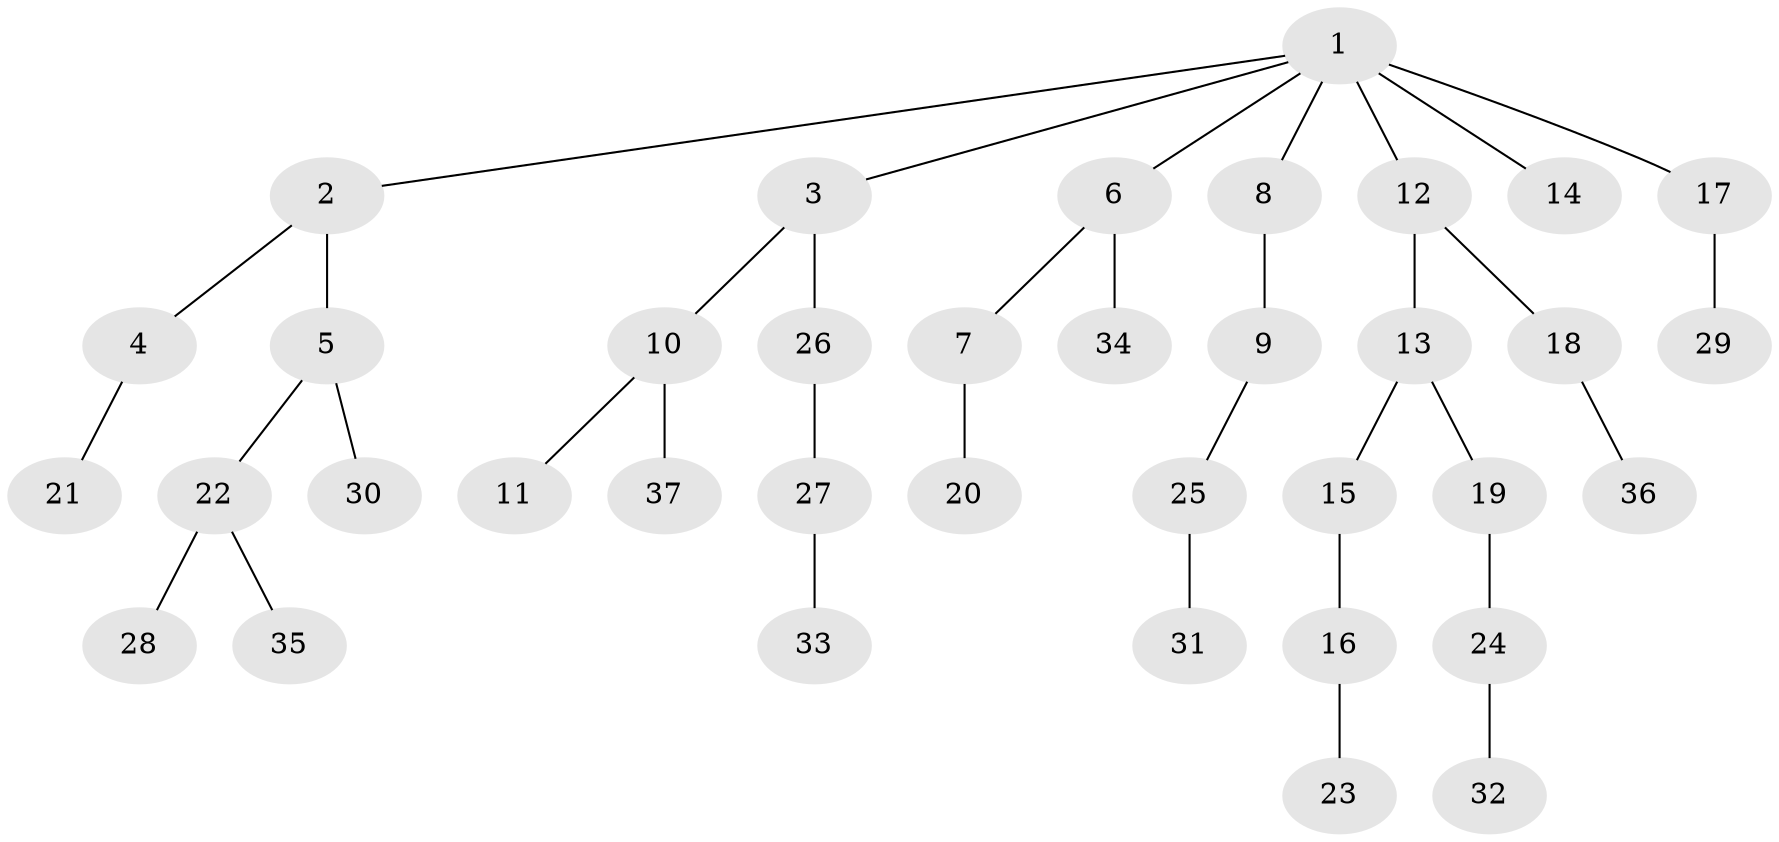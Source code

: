 // original degree distribution, {7: 0.01639344262295082, 4: 0.06557377049180328, 3: 0.18032786885245902, 2: 0.2459016393442623, 1: 0.47540983606557374, 5: 0.01639344262295082}
// Generated by graph-tools (version 1.1) at 2025/51/03/04/25 22:51:28]
// undirected, 37 vertices, 36 edges
graph export_dot {
  node [color=gray90,style=filled];
  1;
  2;
  3;
  4;
  5;
  6;
  7;
  8;
  9;
  10;
  11;
  12;
  13;
  14;
  15;
  16;
  17;
  18;
  19;
  20;
  21;
  22;
  23;
  24;
  25;
  26;
  27;
  28;
  29;
  30;
  31;
  32;
  33;
  34;
  35;
  36;
  37;
  1 -- 2 [weight=1.0];
  1 -- 3 [weight=1.0];
  1 -- 6 [weight=1.0];
  1 -- 8 [weight=1.0];
  1 -- 12 [weight=1.0];
  1 -- 14 [weight=2.0];
  1 -- 17 [weight=1.0];
  2 -- 4 [weight=1.0];
  2 -- 5 [weight=1.0];
  3 -- 10 [weight=1.0];
  3 -- 26 [weight=1.0];
  4 -- 21 [weight=1.0];
  5 -- 22 [weight=1.0];
  5 -- 30 [weight=1.0];
  6 -- 7 [weight=1.0];
  6 -- 34 [weight=1.0];
  7 -- 20 [weight=2.0];
  8 -- 9 [weight=1.0];
  9 -- 25 [weight=1.0];
  10 -- 11 [weight=1.0];
  10 -- 37 [weight=1.0];
  12 -- 13 [weight=1.0];
  12 -- 18 [weight=1.0];
  13 -- 15 [weight=1.0];
  13 -- 19 [weight=1.0];
  15 -- 16 [weight=3.0];
  16 -- 23 [weight=1.0];
  17 -- 29 [weight=1.0];
  18 -- 36 [weight=1.0];
  19 -- 24 [weight=1.0];
  22 -- 28 [weight=1.0];
  22 -- 35 [weight=1.0];
  24 -- 32 [weight=1.0];
  25 -- 31 [weight=1.0];
  26 -- 27 [weight=1.0];
  27 -- 33 [weight=1.0];
}
